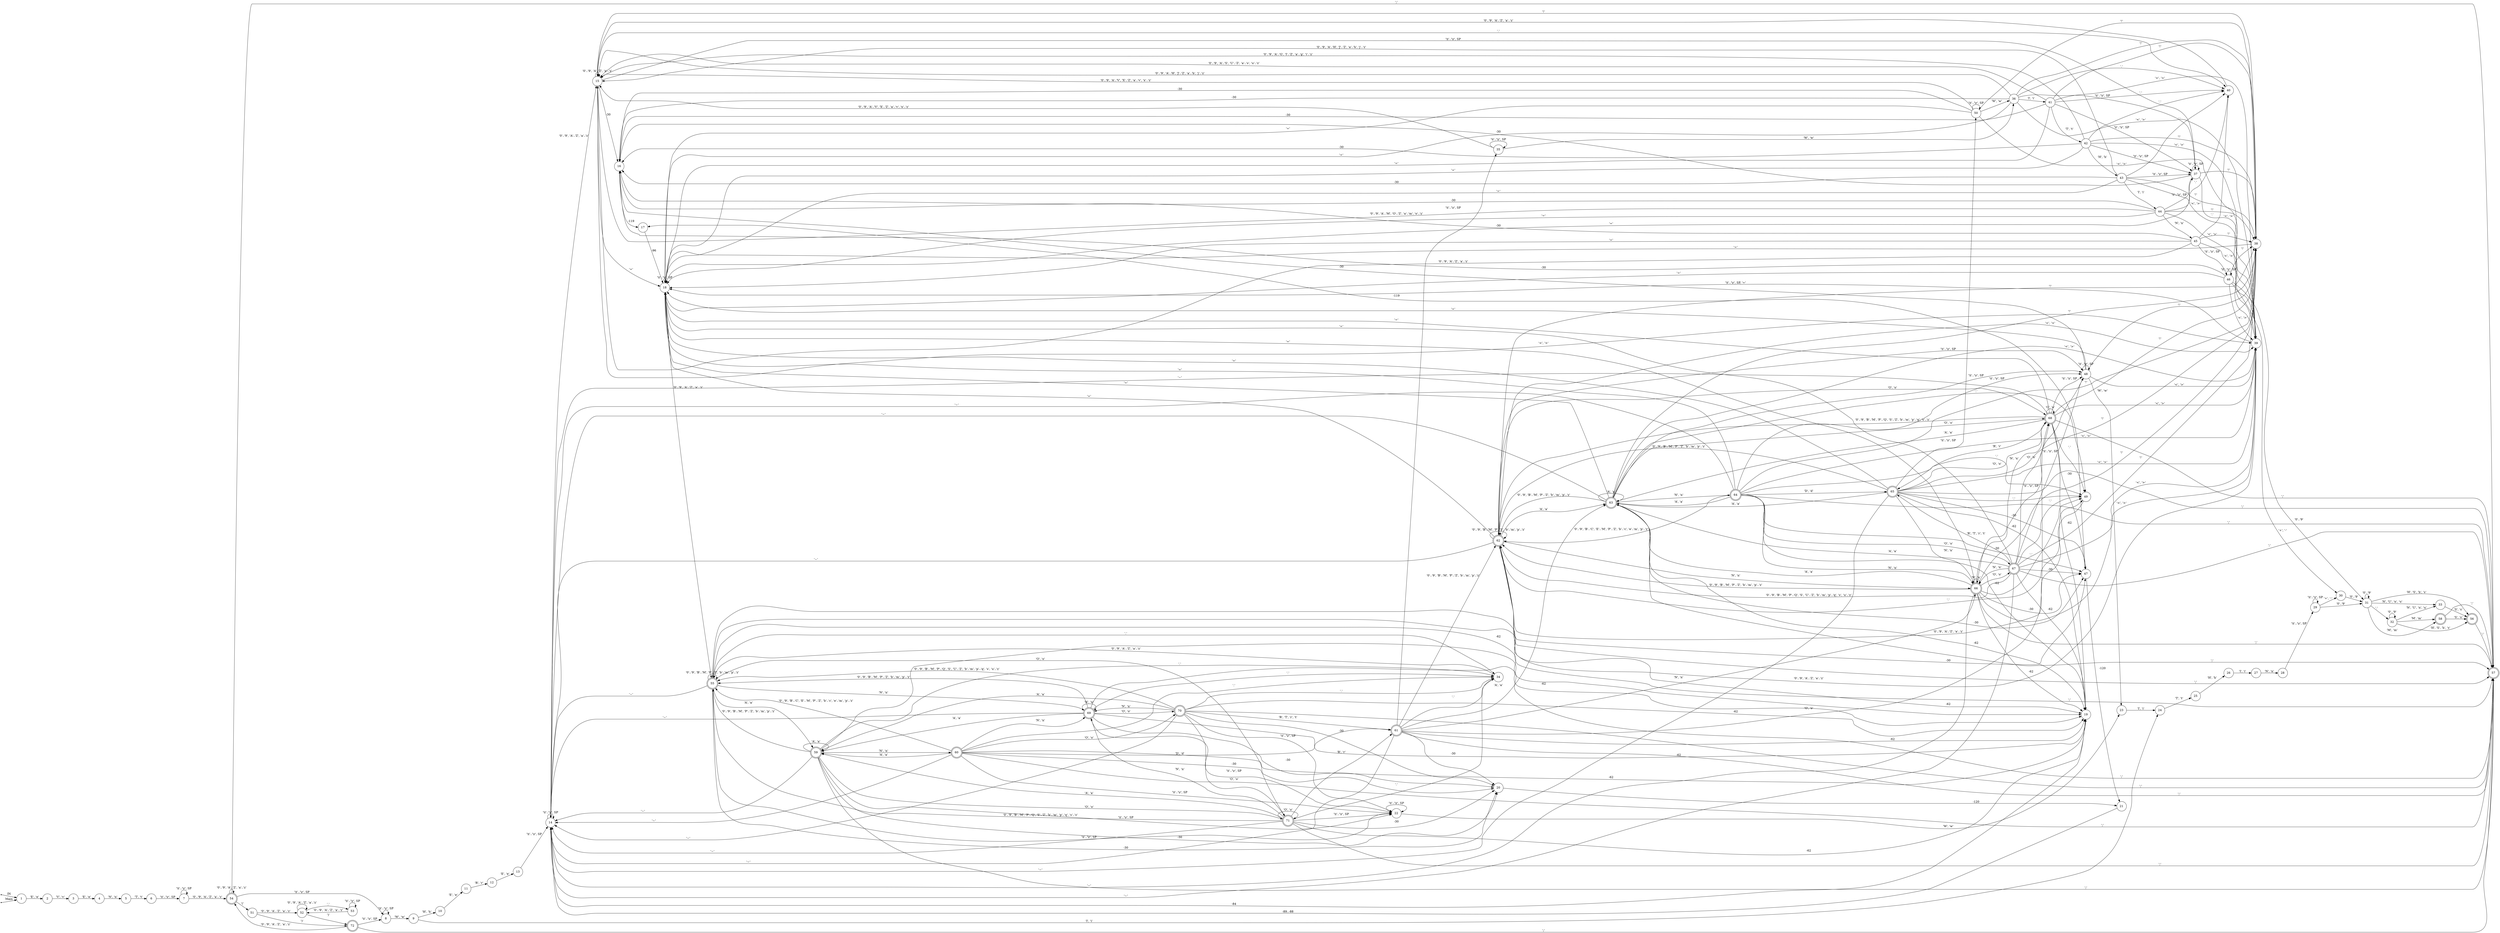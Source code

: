 digraph sase {
	rankdir=LR;
	node [ shape = point ];
	ENTRY;
	en_1;
	node [ shape = circle, height = 0.2 ];
	node [ fixedsize = true, height = 0.65, shape = doublecircle ];
	54;
	55;
	56;
	57;
	58;
	59;
	60;
	61;
	62;
	63;
	64;
	65;
	66;
	67;
	68;
	69;
	70;
	71;
	72;
	node [ shape = circle ];
	1 -> 2 [ label = "'E', 'e'" ];
	2 -> 3 [ label = "'V', 'v'" ];
	3 -> 4 [ label = "'E', 'e'" ];
	4 -> 5 [ label = "'N', 'n'" ];
	5 -> 6 [ label = "'T', 't'" ];
	6 -> 7 [ label = "'\\t'..'\\r', SP" ];
	7 -> 7 [ label = "'\\t'..'\\r', SP" ];
	7 -> 54 [ label = "'0'..'9', 'A'..'Z', 'a'..'z'" ];
	8 -> 8 [ label = "'\\t'..'\\r', SP" ];
	8 -> 9 [ label = "'W', 'w'" ];
	9 -> 10 [ label = "'H', 'h'" ];
	9 -> 24 [ label = "'I', 'i'" ];
	10 -> 11 [ label = "'E', 'e'" ];
	11 -> 12 [ label = "'R', 'r'" ];
	12 -> 13 [ label = "'E', 'e'" ];
	13 -> 14 [ label = "'\\t'..'\\r', SP" ];
	14 -> 14 [ label = "'\\t'..'\\r', SP" ];
	14 -> 15 [ label = "'0'..'9', 'A'..'Z', 'a'..'z'" ];
	15 -> 16 [ label = "-30" ];
	15 -> 37 [ label = "'\\t'..'\\r', SP" ];
	15 -> 38 [ label = "'!'" ];
	15 -> 40 [ label = "'.'" ];
	15 -> 15 [ label = "'0'..'9', 'A'..'Z', 'a'..'z'" ];
	15 -> 39 [ label = "'<', '>'" ];
	15 -> 18 [ label = "'='" ];
	16 -> 17 [ label = "-119" ];
	17 -> 18 [ label = "-96" ];
	18 -> 18 [ label = "'\\t'..'\\r', SP" ];
	18 -> 55 [ label = "'0'..'9', 'A'..'Z', 'a'..'z'" ];
	19 -> 14 [ label = "-84" ];
	20 -> 21 [ label = "-120" ];
	21 -> 14 [ label = "-89..-88" ];
	22 -> 22 [ label = "'\\t'..'\\r', SP" ];
	22 -> 23 [ label = "'W', 'w'" ];
	23 -> 24 [ label = "'I', 'i'" ];
	24 -> 25 [ label = "'T', 't'" ];
	25 -> 26 [ label = "'H', 'h'" ];
	26 -> 27 [ label = "'I', 'i'" ];
	27 -> 28 [ label = "'N', 'n'" ];
	28 -> 29 [ label = "'\\t'..'\\r', SP" ];
	29 -> 29 [ label = "'\\t'..'\\r', SP" ];
	29 -> 30 [ label = "'+', '-'" ];
	29 -> 31 [ label = "'0'..'9'" ];
	30 -> 31 [ label = "'0'..'9'" ];
	31 -> 32 [ label = "'.'" ];
	31 -> 31 [ label = "'0'..'9'" ];
	31 -> 56 [ label = "'H', 'S', 'h', 's'" ];
	31 -> 58 [ label = "'M', 'm'" ];
	31 -> 33 [ label = "'N', 'U', 'n', 'u'" ];
	32 -> 32 [ label = "'0'..'9'" ];
	32 -> 56 [ label = "'H', 'S', 'h', 's'" ];
	32 -> 58 [ label = "'M', 'm'" ];
	32 -> 33 [ label = "'N', 'U', 'n', 'u'" ];
	33 -> 56 [ label = "'S', 's'" ];
	34 -> 55 [ label = "'0'..'9', 'A'..'Z', 'a'..'z'" ];
	35 -> 35 [ label = "'\\t'..'\\r', SP" ];
	35 -> 15 [ label = "'0'..'9', 'A'..'V', 'X'..'Z', 'a'..'v', 'x'..'z'" ];
	35 -> 36 [ label = "'W', 'w'" ];
	36 -> 16 [ label = "-30" ];
	36 -> 37 [ label = "'\\t'..'\\r', SP" ];
	36 -> 38 [ label = "'!'" ];
	36 -> 40 [ label = "'.'" ];
	36 -> 15 [ label = "'0'..'9', 'A'..'H', 'J'..'Z', 'a'..'h', 'j'..'z'" ];
	36 -> 39 [ label = "'<', '>'" ];
	36 -> 18 [ label = "'='" ];
	36 -> 41 [ label = "'I', 'i'" ];
	37 -> 16 [ label = "-30" ];
	37 -> 37 [ label = "'\\t'..'\\r', SP" ];
	37 -> 38 [ label = "'!'" ];
	37 -> 39 [ label = "'<', '>'" ];
	37 -> 18 [ label = "'='" ];
	38 -> 18 [ label = "'='" ];
	39 -> 18 [ label = "'\\t'..'\\r', SP, '='" ];
	39 -> 55 [ label = "'0'..'9', 'A'..'Z', 'a'..'z'" ];
	40 -> 15 [ label = "'0'..'9', 'A'..'Z', 'a'..'z'" ];
	41 -> 16 [ label = "-30" ];
	41 -> 37 [ label = "'\\t'..'\\r', SP" ];
	41 -> 38 [ label = "'!'" ];
	41 -> 40 [ label = "'.'" ];
	41 -> 15 [ label = "'0'..'9', 'A'..'S', 'U'..'Z', 'a'..'s', 'u'..'z'" ];
	41 -> 39 [ label = "'<', '>'" ];
	41 -> 18 [ label = "'='" ];
	41 -> 42 [ label = "'T', 't'" ];
	42 -> 16 [ label = "-30" ];
	42 -> 37 [ label = "'\\t'..'\\r', SP" ];
	42 -> 38 [ label = "'!'" ];
	42 -> 40 [ label = "'.'" ];
	42 -> 15 [ label = "'0'..'9', 'A'..'G', 'I'..'Z', 'a'..'g', 'i'..'z'" ];
	42 -> 39 [ label = "'<', '>'" ];
	42 -> 18 [ label = "'='" ];
	42 -> 43 [ label = "'H', 'h'" ];
	43 -> 16 [ label = "-30" ];
	43 -> 37 [ label = "'\\t'..'\\r', SP" ];
	43 -> 38 [ label = "'!'" ];
	43 -> 40 [ label = "'.'" ];
	43 -> 15 [ label = "'0'..'9', 'A'..'H', 'J'..'Z', 'a'..'h', 'j'..'z'" ];
	43 -> 39 [ label = "'<', '>'" ];
	43 -> 18 [ label = "'='" ];
	43 -> 44 [ label = "'I', 'i'" ];
	44 -> 16 [ label = "-30" ];
	44 -> 37 [ label = "'\\t'..'\\r', SP" ];
	44 -> 38 [ label = "'!'" ];
	44 -> 40 [ label = "'.'" ];
	44 -> 15 [ label = "'0'..'9', 'A'..'M', 'O'..'Z', 'a'..'m', 'o'..'z'" ];
	44 -> 39 [ label = "'<', '>'" ];
	44 -> 18 [ label = "'='" ];
	44 -> 45 [ label = "'N', 'n'" ];
	45 -> 16 [ label = "-30" ];
	45 -> 46 [ label = "'\\t'..'\\r', SP" ];
	45 -> 38 [ label = "'!'" ];
	45 -> 40 [ label = "'.'" ];
	45 -> 15 [ label = "'0'..'9', 'A'..'Z', 'a'..'z'" ];
	45 -> 39 [ label = "'<', '>'" ];
	45 -> 18 [ label = "'='" ];
	46 -> 16 [ label = "-30" ];
	46 -> 46 [ label = "'\\t'..'\\r', SP" ];
	46 -> 38 [ label = "'!'" ];
	46 -> 30 [ label = "'+', '-'" ];
	46 -> 31 [ label = "'0'..'9'" ];
	46 -> 39 [ label = "'<', '>'" ];
	46 -> 18 [ label = "'='" ];
	47 -> 21 [ label = "-120" ];
	47 -> 17 [ label = "-119" ];
	48 -> 16 [ label = "-30" ];
	48 -> 48 [ label = "'\\t'..'\\r', SP" ];
	48 -> 38 [ label = "'!'" ];
	48 -> 39 [ label = "'<', '>'" ];
	48 -> 18 [ label = "'='" ];
	48 -> 23 [ label = "'W', 'w'" ];
	49 -> 62 [ label = "'0'..'9', 'A'..'Z', 'a'..'z'" ];
	50 -> 16 [ label = "-30" ];
	50 -> 50 [ label = "'\\t'..'\\r', SP" ];
	50 -> 38 [ label = "'!'" ];
	50 -> 15 [ label = "'0'..'9', 'A'..'V', 'X'..'Z', 'a'..'v', 'x'..'z'" ];
	50 -> 39 [ label = "'<', '>'" ];
	50 -> 18 [ label = "'='" ];
	50 -> 36 [ label = "'W', 'w'" ];
	51 -> 72 [ label = "')'" ];
	51 -> 52 [ label = "'0'..'9', 'A'..'Z', 'a'..'z'" ];
	52 -> 72 [ label = "')'" ];
	52 -> 53 [ label = "','" ];
	52 -> 52 [ label = "'0'..'9', 'A'..'Z', 'a'..'z'" ];
	53 -> 53 [ label = "'\\t'..'\\r', SP" ];
	53 -> 52 [ label = "'0'..'9', 'A'..'Z', 'a'..'z'" ];
	54 -> 8 [ label = "'\\t'..'\\r', SP" ];
	54 -> 51 [ label = "'('" ];
	54 -> 54 [ label = "'0'..'9', 'A'..'Z', 'a'..'z'" ];
	54 -> 57 [ label = "';'" ];
	55 -> 19 [ label = "-62" ];
	55 -> 20 [ label = "-30" ];
	55 -> 22 [ label = "'\\t'..'\\r', SP" ];
	55 -> 34 [ label = "'.'" ];
	55 -> 55 [ label = "'0'..'9', 'B'..'M', 'P'..'Z', 'b'..'m', 'p'..'z'" ];
	55 -> 57 [ label = "';'" ];
	55 -> 59 [ label = "'A', 'a'" ];
	55 -> 69 [ label = "'N', 'n'" ];
	55 -> 71 [ label = "'O', 'o'" ];
	55 -> 14 [ label = "'~'" ];
	56 -> 57 [ label = "';'" ];
	58 -> 57 [ label = "';'" ];
	58 -> 56 [ label = "'S', 's'" ];
	59 -> 19 [ label = "-62" ];
	59 -> 20 [ label = "-30" ];
	59 -> 22 [ label = "'\\t'..'\\r', SP" ];
	59 -> 34 [ label = "'.'" ];
	59 -> 55 [ label = "'0'..'9', 'B'..'M', 'P'..'Z', 'b'..'m', 'p'..'z'" ];
	59 -> 57 [ label = "';'" ];
	59 -> 59 [ label = "'A', 'a'" ];
	59 -> 60 [ label = "'N', 'n'" ];
	59 -> 71 [ label = "'O', 'o'" ];
	59 -> 14 [ label = "'~'" ];
	60 -> 19 [ label = "-62" ];
	60 -> 20 [ label = "-30" ];
	60 -> 22 [ label = "'\\t'..'\\r', SP" ];
	60 -> 34 [ label = "'.'" ];
	60 -> 55 [ label = "'0'..'9', 'B'..'C', 'E'..'M', 'P'..'Z', 'b'..'c', 'e'..'m', 'p'..'z'" ];
	60 -> 57 [ label = "';'" ];
	60 -> 59 [ label = "'A', 'a'" ];
	60 -> 61 [ label = "'D', 'd'" ];
	60 -> 69 [ label = "'N', 'n'" ];
	60 -> 70 [ label = "'O', 'o'" ];
	60 -> 14 [ label = "'~'" ];
	61 -> 19 [ label = "-62" ];
	61 -> 20 [ label = "-30" ];
	61 -> 35 [ label = "'\\t'..'\\r', SP" ];
	61 -> 34 [ label = "'.'" ];
	61 -> 62 [ label = "'0'..'9', 'B'..'M', 'P'..'Z', 'b'..'m', 'p'..'z'" ];
	61 -> 57 [ label = "';'" ];
	61 -> 63 [ label = "'A', 'a'" ];
	61 -> 66 [ label = "'N', 'n'" ];
	61 -> 68 [ label = "'O', 'o'" ];
	61 -> 14 [ label = "'~'" ];
	62 -> 19 [ label = "-62" ];
	62 -> 47 [ label = "-30" ];
	62 -> 48 [ label = "'\\t'..'\\r', SP" ];
	62 -> 38 [ label = "'!'" ];
	62 -> 49 [ label = "'.'" ];
	62 -> 62 [ label = "'0'..'9', 'B'..'M', 'P'..'Z', 'b'..'m', 'p'..'z'" ];
	62 -> 57 [ label = "';'" ];
	62 -> 39 [ label = "'<', '>'" ];
	62 -> 18 [ label = "'='" ];
	62 -> 63 [ label = "'A', 'a'" ];
	62 -> 66 [ label = "'N', 'n'" ];
	62 -> 68 [ label = "'O', 'o'" ];
	62 -> 14 [ label = "'~'" ];
	63 -> 19 [ label = "-62" ];
	63 -> 47 [ label = "-30" ];
	63 -> 48 [ label = "'\\t'..'\\r', SP" ];
	63 -> 38 [ label = "'!'" ];
	63 -> 49 [ label = "'.'" ];
	63 -> 62 [ label = "'0'..'9', 'B'..'M', 'P'..'Z', 'b'..'m', 'p'..'z'" ];
	63 -> 57 [ label = "';'" ];
	63 -> 39 [ label = "'<', '>'" ];
	63 -> 18 [ label = "'='" ];
	63 -> 63 [ label = "'A', 'a'" ];
	63 -> 64 [ label = "'N', 'n'" ];
	63 -> 68 [ label = "'O', 'o'" ];
	63 -> 14 [ label = "'~'" ];
	64 -> 19 [ label = "-62" ];
	64 -> 47 [ label = "-30" ];
	64 -> 48 [ label = "'\\t'..'\\r', SP" ];
	64 -> 38 [ label = "'!'" ];
	64 -> 49 [ label = "'.'" ];
	64 -> 62 [ label = "'0'..'9', 'B'..'C', 'E'..'M', 'P'..'Z', 'b'..'c', 'e'..'m', 'p'..'z'" ];
	64 -> 57 [ label = "';'" ];
	64 -> 39 [ label = "'<', '>'" ];
	64 -> 18 [ label = "'='" ];
	64 -> 63 [ label = "'A', 'a'" ];
	64 -> 65 [ label = "'D', 'd'" ];
	64 -> 66 [ label = "'N', 'n'" ];
	64 -> 67 [ label = "'O', 'o'" ];
	64 -> 14 [ label = "'~'" ];
	65 -> 19 [ label = "-62" ];
	65 -> 47 [ label = "-30" ];
	65 -> 50 [ label = "'\\t'..'\\r', SP" ];
	65 -> 38 [ label = "'!'" ];
	65 -> 49 [ label = "'.'" ];
	65 -> 62 [ label = "'0'..'9', 'B'..'M', 'P'..'Z', 'b'..'m', 'p'..'z'" ];
	65 -> 57 [ label = "';'" ];
	65 -> 39 [ label = "'<', '>'" ];
	65 -> 18 [ label = "'='" ];
	65 -> 63 [ label = "'A', 'a'" ];
	65 -> 66 [ label = "'N', 'n'" ];
	65 -> 68 [ label = "'O', 'o'" ];
	65 -> 14 [ label = "'~'" ];
	66 -> 19 [ label = "-62" ];
	66 -> 47 [ label = "-30" ];
	66 -> 48 [ label = "'\\t'..'\\r', SP" ];
	66 -> 38 [ label = "'!'" ];
	66 -> 49 [ label = "'.'" ];
	66 -> 62 [ label = "'0'..'9', 'B'..'M', 'P'..'Z', 'b'..'m', 'p'..'z'" ];
	66 -> 57 [ label = "';'" ];
	66 -> 39 [ label = "'<', '>'" ];
	66 -> 18 [ label = "'='" ];
	66 -> 63 [ label = "'A', 'a'" ];
	66 -> 66 [ label = "'N', 'n'" ];
	66 -> 67 [ label = "'O', 'o'" ];
	66 -> 14 [ label = "'~'" ];
	67 -> 19 [ label = "-62" ];
	67 -> 47 [ label = "-30" ];
	67 -> 48 [ label = "'\\t'..'\\r', SP" ];
	67 -> 38 [ label = "'!'" ];
	67 -> 49 [ label = "'.'" ];
	67 -> 62 [ label = "'0'..'9', 'B'..'M', 'P'..'Q', 'S', 'U'..'Z', 'b'..'m', 'p'..'q', 's', 'u'..'z'" ];
	67 -> 57 [ label = "';'" ];
	67 -> 39 [ label = "'<', '>'" ];
	67 -> 18 [ label = "'='" ];
	67 -> 63 [ label = "'A', 'a'" ];
	67 -> 66 [ label = "'N', 'n'" ];
	67 -> 68 [ label = "'O', 'o'" ];
	67 -> 65 [ label = "'R', 'T', 'r', 't'" ];
	67 -> 14 [ label = "'~'" ];
	68 -> 19 [ label = "-62" ];
	68 -> 47 [ label = "-30" ];
	68 -> 48 [ label = "'\\t'..'\\r', SP" ];
	68 -> 38 [ label = "'!'" ];
	68 -> 49 [ label = "'.'" ];
	68 -> 62 [ label = "'0'..'9', 'B'..'M', 'P'..'Q', 'S'..'Z', 'b'..'m', 'p'..'q', 's'..'z'" ];
	68 -> 57 [ label = "';'" ];
	68 -> 39 [ label = "'<', '>'" ];
	68 -> 18 [ label = "'='" ];
	68 -> 63 [ label = "'A', 'a'" ];
	68 -> 66 [ label = "'N', 'n'" ];
	68 -> 68 [ label = "'O', 'o'" ];
	68 -> 65 [ label = "'R', 'r'" ];
	68 -> 14 [ label = "'~'" ];
	69 -> 19 [ label = "-62" ];
	69 -> 20 [ label = "-30" ];
	69 -> 22 [ label = "'\\t'..'\\r', SP" ];
	69 -> 34 [ label = "'.'" ];
	69 -> 55 [ label = "'0'..'9', 'B'..'M', 'P'..'Z', 'b'..'m', 'p'..'z'" ];
	69 -> 57 [ label = "';'" ];
	69 -> 59 [ label = "'A', 'a'" ];
	69 -> 69 [ label = "'N', 'n'" ];
	69 -> 70 [ label = "'O', 'o'" ];
	69 -> 14 [ label = "'~'" ];
	70 -> 19 [ label = "-62" ];
	70 -> 20 [ label = "-30" ];
	70 -> 22 [ label = "'\\t'..'\\r', SP" ];
	70 -> 34 [ label = "'.'" ];
	70 -> 55 [ label = "'0'..'9', 'B'..'M', 'P'..'Q', 'S', 'U'..'Z', 'b'..'m', 'p'..'q', 's', 'u'..'z'" ];
	70 -> 57 [ label = "';'" ];
	70 -> 59 [ label = "'A', 'a'" ];
	70 -> 69 [ label = "'N', 'n'" ];
	70 -> 71 [ label = "'O', 'o'" ];
	70 -> 61 [ label = "'R', 'T', 'r', 't'" ];
	70 -> 14 [ label = "'~'" ];
	71 -> 19 [ label = "-62" ];
	71 -> 20 [ label = "-30" ];
	71 -> 22 [ label = "'\\t'..'\\r', SP" ];
	71 -> 34 [ label = "'.'" ];
	71 -> 55 [ label = "'0'..'9', 'B'..'M', 'P'..'Q', 'S'..'Z', 'b'..'m', 'p'..'q', 's'..'z'" ];
	71 -> 57 [ label = "';'" ];
	71 -> 59 [ label = "'A', 'a'" ];
	71 -> 69 [ label = "'N', 'n'" ];
	71 -> 71 [ label = "'O', 'o'" ];
	71 -> 61 [ label = "'R', 'r'" ];
	71 -> 14 [ label = "'~'" ];
	72 -> 8 [ label = "'\\t'..'\\r', SP" ];
	72 -> 54 [ label = "'0'..'9', 'A'..'Z', 'a'..'z'" ];
	72 -> 57 [ label = "';'" ];
	ENTRY -> 1 [ label = "IN" ];
	en_1 -> 1 [ label = "Main" ];
}
